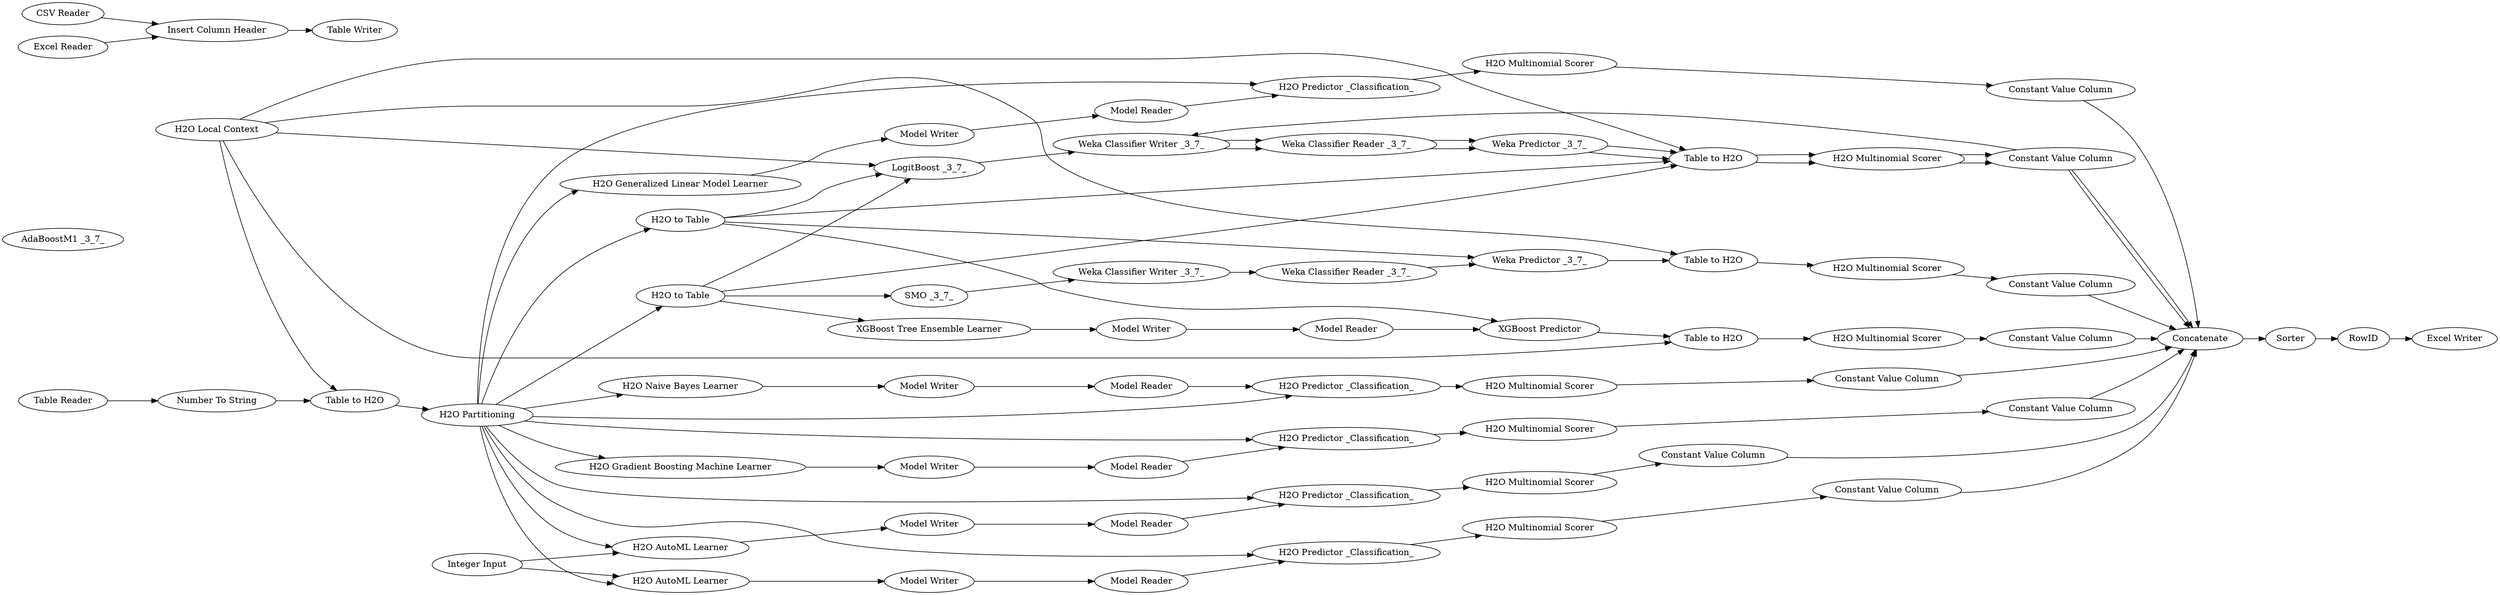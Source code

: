 digraph {
	473 [label="H2O Local Context"]
	474 [label="Table to H2O"]
	477 [label="H2O Partitioning"]
	479 [label="Integer Input"]
	566 [label="H2O AutoML Learner"]
	568 [label="Number To String"]
	576 [label="H2O Predictor _Classification_"]
	577 [label="H2O Generalized Linear Model Learner"]
	578 [label="H2O Gradient Boosting Machine Learner"]
	580 [label="H2O Naive Bayes Learner"]
	582 [label="H2O Predictor _Classification_"]
	583 [label="H2O Multinomial Scorer"]
	585 [label="Constant Value Column"]
	586 [label="H2O Multinomial Scorer"]
	587 [label="Constant Value Column"]
	590 [label="Model Reader"]
	591 [label="Model Writer"]
	592 [label="Model Reader"]
	593 [label="Model Writer"]
	594 [label="H2O Multinomial Scorer"]
	595 [label="Constant Value Column"]
	596 [label="H2O Predictor _Classification_"]
	598 [label="Model Reader"]
	599 [label="Model Writer"]
	600 [label="H2O Multinomial Scorer"]
	601 [label="Constant Value Column"]
	602 [label="H2O Predictor _Classification_"]
	603 [label="Model Reader"]
	604 [label="Model Writer"]
	606 [label="XGBoost Tree Ensemble Learner"]
	607 [label="H2O to Table"]
	608 [label="H2O to Table"]
	609 [label="XGBoost Predictor"]
	610 [label="Model Reader"]
	611 [label="Model Writer"]
	612 [label="Table to H2O"]
	613 [label="H2O Multinomial Scorer"]
	614 [label="Constant Value Column"]
	615 [label="SMO _3_7_"]
	619 [label="Weka Predictor _3_7_"]
	620 [label="Weka Classifier Writer _3_7_"]
	621 [label="Weka Classifier Reader _3_7_"]
	625 [label="H2O Multinomial Scorer"]
	626 [label="Constant Value Column"]
	627 [label="Table to H2O"]
	629 [label="Weka Classifier Writer _3_7_"]
	630 [label="Weka Classifier Reader _3_7_"]
	631 [label="LogitBoost _3_7_"]
	633 [label="H2O Multinomial Scorer"]
	634 [label="Constant Value Column"]
	635 [label="Table to H2O"]
	636 [label="Weka Predictor _3_7_"]
	629 [label="Weka Classifier Writer _3_7_"]
	630 [label="Weka Classifier Reader _3_7_"]
	633 [label="H2O Multinomial Scorer"]
	634 [label="Constant Value Column"]
	635 [label="Table to H2O"]
	636 [label="Weka Predictor _3_7_"]
	637 [label="AdaBoostM1 _3_7_"]
	639 [label=Concatenate]
	640 [label="H2O Multinomial Scorer"]
	641 [label="H2O Predictor _Classification_"]
	642 [label="Constant Value Column"]
	643 [label="H2O AutoML Learner"]
	644 [label="Model Reader"]
	645 [label="Model Writer"]
	646 [label=Sorter]
	647 [label=RowID]
	648 [label="Excel Writer"]
	654 [label="Table Reader"]
	650 [label="CSV Reader"]
	651 [label="Excel Reader"]
	652 [label="Insert Column Header"]
	653 [label="Table Writer"]
	629 -> 630
	630 -> 636
	631 -> 629
	633 -> 634
	635 -> 633
	636 -> 635
	629 -> 630
	630 -> 636
	633 -> 634
	635 -> 633
	636 -> 635
	634 -> 629
	650 -> 652
	651 -> 652
	652 -> 653
	473 -> 474
	473 -> 631
	473 -> 635
	473 -> 627
	473 -> 612
	474 -> 477
	477 -> 607
	477 -> 602
	477 -> 596
	477 -> 580
	477 -> 582
	477 -> 577
	477 -> 576
	477 -> 578
	477 -> 608
	477 -> 641
	477 -> 643
	477 -> 566
	479 -> 643
	479 -> 566
	566 -> 593
	568 -> 474
	576 -> 586
	577 -> 604
	578 -> 591
	580 -> 599
	582 -> 583
	583 -> 585
	585 -> 639
	586 -> 587
	587 -> 639
	590 -> 582
	591 -> 590
	592 -> 576
	593 -> 592
	594 -> 595
	595 -> 639
	596 -> 594
	598 -> 596
	599 -> 598
	600 -> 601
	601 -> 639
	602 -> 600
	603 -> 602
	604 -> 603
	606 -> 611
	607 -> 606
	607 -> 635
	607 -> 631
	607 -> 615
	608 -> 609
	608 -> 619
	608 -> 631
	608 -> 635
	609 -> 612
	610 -> 609
	611 -> 610
	612 -> 613
	613 -> 614
	614 -> 639
	615 -> 620
	619 -> 627
	620 -> 621
	621 -> 619
	625 -> 626
	626 -> 639
	627 -> 625
	634 -> 639
	634 -> 639
	639 -> 646
	640 -> 642
	641 -> 640
	642 -> 639
	643 -> 645
	644 -> 641
	645 -> 644
	646 -> 647
	647 -> 648
	654 -> 568
	rankdir=LR
}
